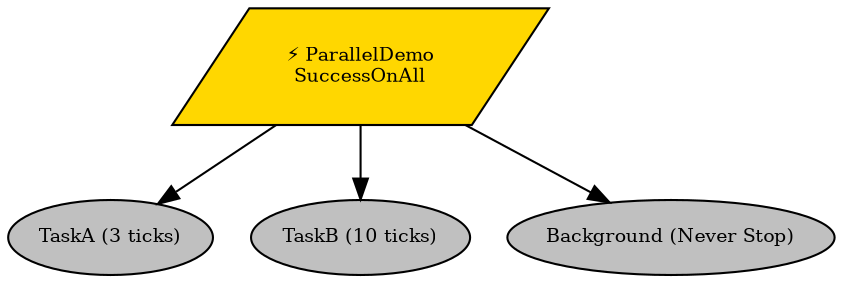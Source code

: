 digraph pastafarianism {
ordering=out;
graph [fontname="times-roman"];
node [fontname="times-roman"];
edge [fontname="times-roman"];
ParallelDemo [label="⚡ ParallelDemo\nSuccessOnAll", shape=parallelogram, style=filled, fillcolor=gold, fontsize=9, fontcolor=black];
"TaskA (3 ticks)" [label="TaskA (3 ticks)", shape=ellipse, style=filled, fillcolor=gray, fontsize=9, fontcolor=black];
ParallelDemo -> "TaskA (3 ticks)";
"TaskB (10 ticks)" [label="TaskB (10 ticks)", shape=ellipse, style=filled, fillcolor=gray, fontsize=9, fontcolor=black];
ParallelDemo -> "TaskB (10 ticks)";
"Background (Never Stop)" [label="Background (Never Stop)", shape=ellipse, style=filled, fillcolor=gray, fontsize=9, fontcolor=black];
ParallelDemo -> "Background (Never Stop)";
}
